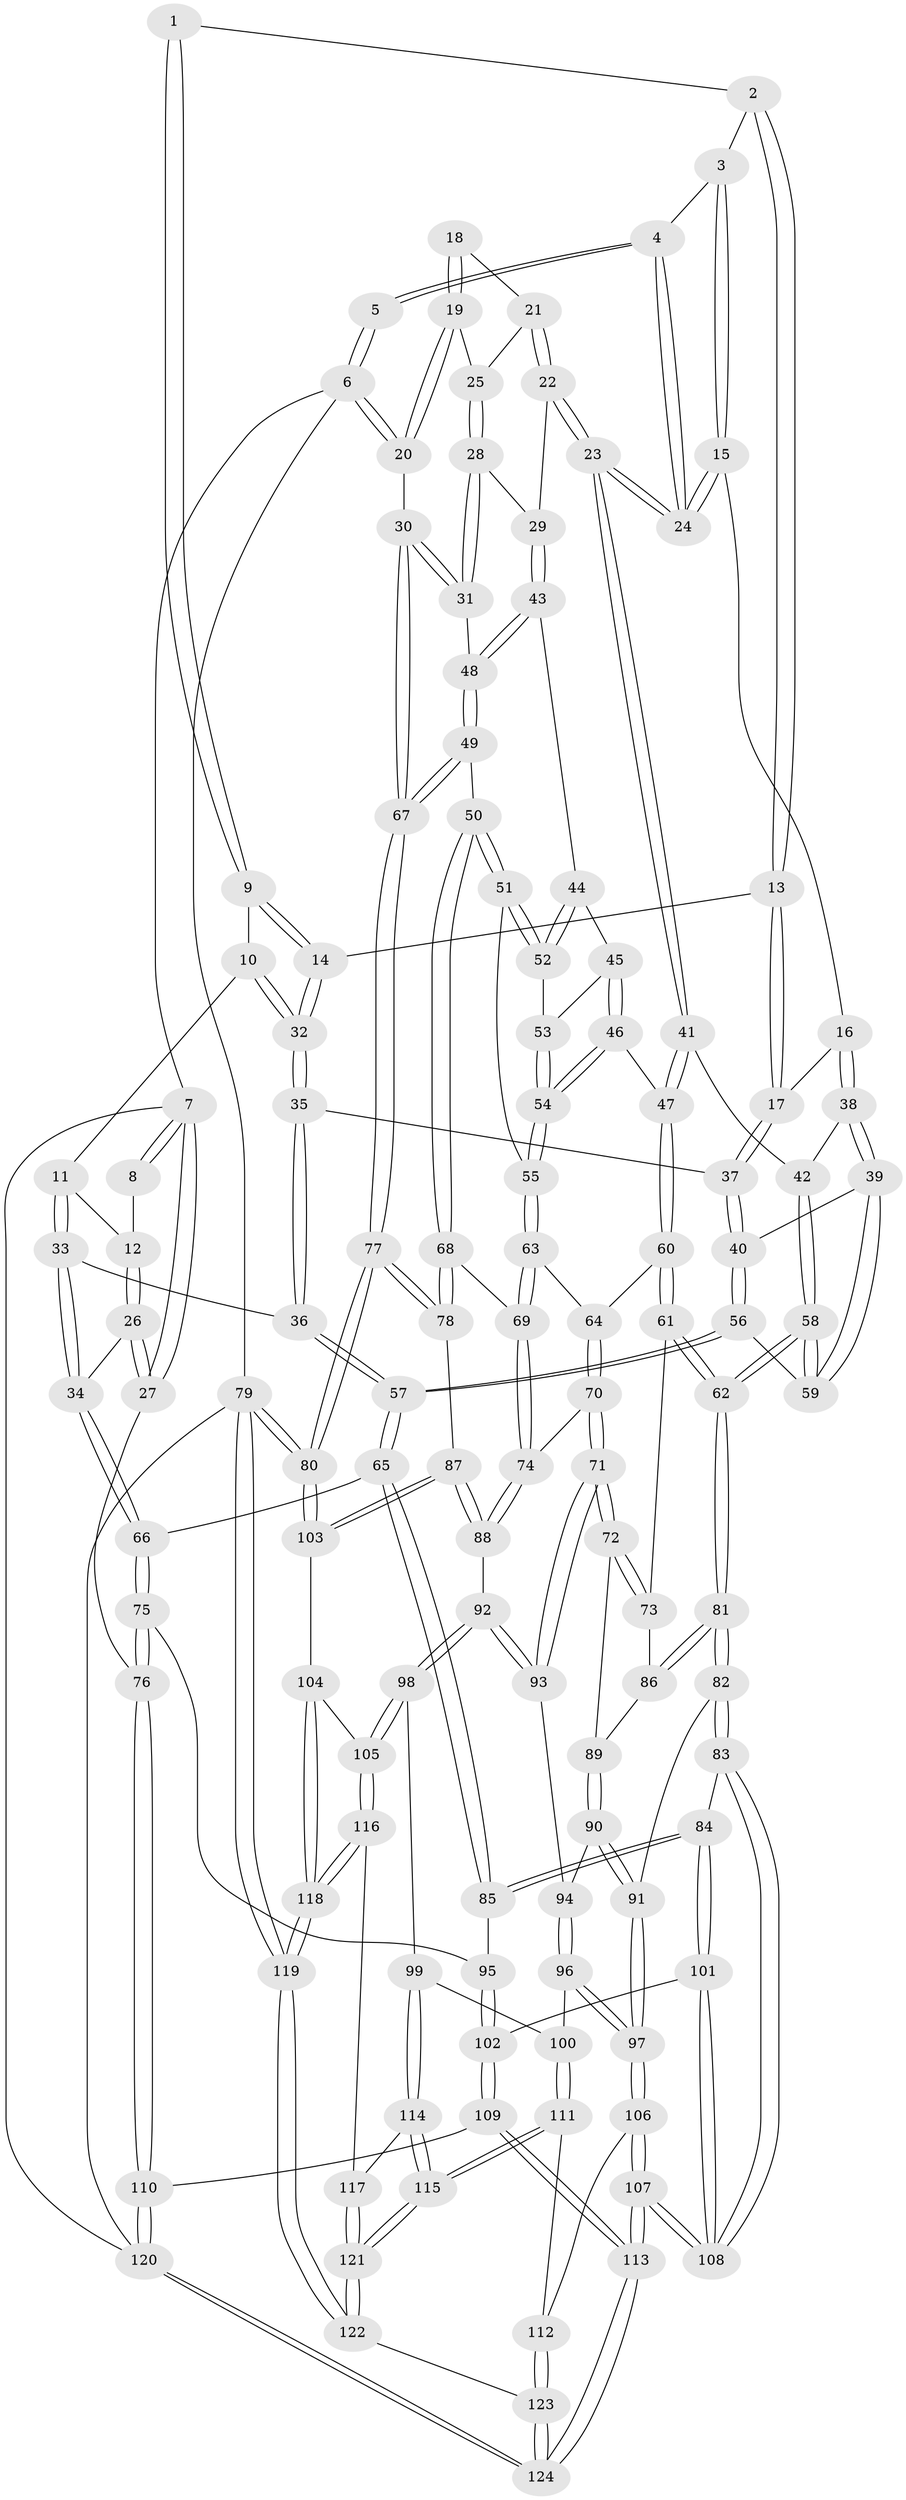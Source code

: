 // Generated by graph-tools (version 1.1) at 2025/27/03/15/25 16:27:57]
// undirected, 124 vertices, 307 edges
graph export_dot {
graph [start="1"]
  node [color=gray90,style=filled];
  1 [pos="+0.3596389488751128+0"];
  2 [pos="+0.37659705280769834+0"];
  3 [pos="+0.49695963334191773+0"];
  4 [pos="+0.5888525196528456+0"];
  5 [pos="+0.6550879907768349+0"];
  6 [pos="+1+0"];
  7 [pos="+0+0"];
  8 [pos="+0+0"];
  9 [pos="+0.2279620084431072+0.09391593003434717"];
  10 [pos="+0.19043676333224666+0.10090740990625917"];
  11 [pos="+0.18447751554088399+0.10106645961998581"];
  12 [pos="+0.104672516314546+0.06409711140235294"];
  13 [pos="+0.34693351157096963+0.15276732185701863"];
  14 [pos="+0.2791894833494829+0.13828128538441933"];
  15 [pos="+0.44184119112609893+0.1721515770091639"];
  16 [pos="+0.4211616150731511+0.18208490128157873"];
  17 [pos="+0.38065519312127355+0.17761378193682886"];
  18 [pos="+0.7268872681326383+0"];
  19 [pos="+0.8581889144639041+0.07595935770801579"];
  20 [pos="+1+0.015143922487407768"];
  21 [pos="+0.7286730276396683+0"];
  22 [pos="+0.7166563256330893+0.2126192074392619"];
  23 [pos="+0.6147150547381198+0.21695221690122207"];
  24 [pos="+0.5993193962616827+0.20140117975172853"];
  25 [pos="+0.8120295621400853+0.12476284190641478"];
  26 [pos="+0+0.2747147002893047"];
  27 [pos="+0+0.27285311286107694"];
  28 [pos="+0.7917011037488583+0.17198760167672808"];
  29 [pos="+0.7352019319352818+0.2194542961621126"];
  30 [pos="+1+0.1309647378097023"];
  31 [pos="+1+0.1449850300117572"];
  32 [pos="+0.2129359054515695+0.2798881144782341"];
  33 [pos="+0.0923960421071238+0.30453990837752537"];
  34 [pos="+0+0.2856178524922795"];
  35 [pos="+0.2056065427745756+0.3042864214241554"];
  36 [pos="+0.14454544149796922+0.3247267000813026"];
  37 [pos="+0.27732103062098257+0.313174455535241"];
  38 [pos="+0.4302461293925086+0.3305902152493157"];
  39 [pos="+0.3836103925610168+0.37215093825647344"];
  40 [pos="+0.3350816255811284+0.361892886953653"];
  41 [pos="+0.5724986144710514+0.3439843362152177"];
  42 [pos="+0.5661532613894303+0.3460469435174797"];
  43 [pos="+0.7533681768761712+0.24365007381364787"];
  44 [pos="+0.7531069189551525+0.24526839332602565"];
  45 [pos="+0.6955193046891271+0.3484230635884887"];
  46 [pos="+0.6083591263197052+0.3712935069412765"];
  47 [pos="+0.5869648349930482+0.3619518183945554"];
  48 [pos="+0.8732457185198125+0.3023445685005678"];
  49 [pos="+0.8581181299471674+0.4224173264866015"];
  50 [pos="+0.8457889090801907+0.4408408044524115"];
  51 [pos="+0.8120512079901295+0.43377728344582417"];
  52 [pos="+0.7496632296639213+0.3551533539442278"];
  53 [pos="+0.7111677180449436+0.3856677195393526"];
  54 [pos="+0.6890668310003983+0.4217287055713937"];
  55 [pos="+0.7052112402264215+0.4535176287302345"];
  56 [pos="+0.2535994543893397+0.5018166223862732"];
  57 [pos="+0.20041911708277857+0.5348086533744073"];
  58 [pos="+0.44809344099471843+0.5068976245218757"];
  59 [pos="+0.42375607834707324+0.4839081859718632"];
  60 [pos="+0.5909245507601958+0.47508549901324426"];
  61 [pos="+0.5827287974361833+0.48373343021069515"];
  62 [pos="+0.4484507813603066+0.5077422064062262"];
  63 [pos="+0.7020156533622393+0.46189505003051634"];
  64 [pos="+0.6378937567544719+0.4872757705790003"];
  65 [pos="+0.1992930002454728+0.538297003209438"];
  66 [pos="+0.05603079272719904+0.49988169298164936"];
  67 [pos="+1+0.40394285728092433"];
  68 [pos="+0.856098031518521+0.4950150442332062"];
  69 [pos="+0.720546613987882+0.5458058816198702"];
  70 [pos="+0.6453293411799266+0.590648520837501"];
  71 [pos="+0.6373963132513701+0.5994396052590948"];
  72 [pos="+0.6252418448142972+0.5940455957756483"];
  73 [pos="+0.5909847309078676+0.5540287237549256"];
  74 [pos="+0.720067823512593+0.5472408846415501"];
  75 [pos="+0+0.6606328195177764"];
  76 [pos="+0+0.6934609174679068"];
  77 [pos="+1+0.6614220193563678"];
  78 [pos="+0.9569957471840769+0.6635109017683588"];
  79 [pos="+1+1"];
  80 [pos="+1+1"];
  81 [pos="+0.44979964100908826+0.5377118436371185"];
  82 [pos="+0.3995492883204444+0.6672311239704534"];
  83 [pos="+0.3549335186236147+0.6756924174081859"];
  84 [pos="+0.2846963966510213+0.6498765377704957"];
  85 [pos="+0.20020670019809708+0.5540230770601099"];
  86 [pos="+0.46767880214803387+0.5436438796208691"];
  87 [pos="+0.9131844372735142+0.6869113894608015"];
  88 [pos="+0.8250066307553459+0.6742277894316936"];
  89 [pos="+0.5618144113969112+0.6056101468079582"];
  90 [pos="+0.5324597400249109+0.6438289522315698"];
  91 [pos="+0.42496281685532916+0.6847545412556838"];
  92 [pos="+0.7307749569554292+0.6940432394728948"];
  93 [pos="+0.6426128612564235+0.6302743456193062"];
  94 [pos="+0.6074315796155639+0.6718511719378764"];
  95 [pos="+0.06708902114196043+0.6577245156322435"];
  96 [pos="+0.5861596695124065+0.7259206876185713"];
  97 [pos="+0.4717021934667874+0.7384181375320851"];
  98 [pos="+0.6724149682575156+0.7846140971780862"];
  99 [pos="+0.6652280027323012+0.7879175440967734"];
  100 [pos="+0.6329558973229604+0.7744187073937371"];
  101 [pos="+0.17792703281455968+0.7680203647689795"];
  102 [pos="+0.14569841216515472+0.7736871865537869"];
  103 [pos="+0.8526775847102362+0.8161893344906339"];
  104 [pos="+0.8431033630425838+0.8281706866659149"];
  105 [pos="+0.781775566365366+0.8366638734197617"];
  106 [pos="+0.48874949709069+0.871897440110465"];
  107 [pos="+0.31806338843692517+0.975365569068339"];
  108 [pos="+0.3011079977475136+0.8758088785404633"];
  109 [pos="+0.11361933593178845+0.8248538929162869"];
  110 [pos="+0+0.8460414325830243"];
  111 [pos="+0.48984817187157564+0.8721595533679588"];
  112 [pos="+0.48881821376754164+0.8719203478672332"];
  113 [pos="+0.23992450129068957+1"];
  114 [pos="+0.662618122698369+0.8029353886324108"];
  115 [pos="+0.577224019769915+0.9164073461237977"];
  116 [pos="+0.7086246528397199+0.9151343278397742"];
  117 [pos="+0.7025544362797379+0.9168094902803474"];
  118 [pos="+0.8424976192434033+0.9681545657047336"];
  119 [pos="+0.9865625626584735+1"];
  120 [pos="+0+1"];
  121 [pos="+0.6344010845722606+0.9870746995392142"];
  122 [pos="+0.6514854272164026+1"];
  123 [pos="+0.555954581666942+1"];
  124 [pos="+0.21949460562203693+1"];
  1 -- 2;
  1 -- 9;
  1 -- 9;
  2 -- 3;
  2 -- 13;
  2 -- 13;
  3 -- 4;
  3 -- 15;
  3 -- 15;
  4 -- 5;
  4 -- 5;
  4 -- 24;
  4 -- 24;
  5 -- 6;
  5 -- 6;
  6 -- 7;
  6 -- 20;
  6 -- 20;
  6 -- 79;
  7 -- 8;
  7 -- 8;
  7 -- 27;
  7 -- 27;
  7 -- 120;
  8 -- 12;
  9 -- 10;
  9 -- 14;
  9 -- 14;
  10 -- 11;
  10 -- 32;
  10 -- 32;
  11 -- 12;
  11 -- 33;
  11 -- 33;
  12 -- 26;
  12 -- 26;
  13 -- 14;
  13 -- 17;
  13 -- 17;
  14 -- 32;
  14 -- 32;
  15 -- 16;
  15 -- 24;
  15 -- 24;
  16 -- 17;
  16 -- 38;
  16 -- 38;
  17 -- 37;
  17 -- 37;
  18 -- 19;
  18 -- 19;
  18 -- 21;
  19 -- 20;
  19 -- 20;
  19 -- 25;
  20 -- 30;
  21 -- 22;
  21 -- 22;
  21 -- 25;
  22 -- 23;
  22 -- 23;
  22 -- 29;
  23 -- 24;
  23 -- 24;
  23 -- 41;
  23 -- 41;
  25 -- 28;
  25 -- 28;
  26 -- 27;
  26 -- 27;
  26 -- 34;
  27 -- 76;
  28 -- 29;
  28 -- 31;
  28 -- 31;
  29 -- 43;
  29 -- 43;
  30 -- 31;
  30 -- 31;
  30 -- 67;
  30 -- 67;
  31 -- 48;
  32 -- 35;
  32 -- 35;
  33 -- 34;
  33 -- 34;
  33 -- 36;
  34 -- 66;
  34 -- 66;
  35 -- 36;
  35 -- 36;
  35 -- 37;
  36 -- 57;
  36 -- 57;
  37 -- 40;
  37 -- 40;
  38 -- 39;
  38 -- 39;
  38 -- 42;
  39 -- 40;
  39 -- 59;
  39 -- 59;
  40 -- 56;
  40 -- 56;
  41 -- 42;
  41 -- 47;
  41 -- 47;
  42 -- 58;
  42 -- 58;
  43 -- 44;
  43 -- 48;
  43 -- 48;
  44 -- 45;
  44 -- 52;
  44 -- 52;
  45 -- 46;
  45 -- 46;
  45 -- 53;
  46 -- 47;
  46 -- 54;
  46 -- 54;
  47 -- 60;
  47 -- 60;
  48 -- 49;
  48 -- 49;
  49 -- 50;
  49 -- 67;
  49 -- 67;
  50 -- 51;
  50 -- 51;
  50 -- 68;
  50 -- 68;
  51 -- 52;
  51 -- 52;
  51 -- 55;
  52 -- 53;
  53 -- 54;
  53 -- 54;
  54 -- 55;
  54 -- 55;
  55 -- 63;
  55 -- 63;
  56 -- 57;
  56 -- 57;
  56 -- 59;
  57 -- 65;
  57 -- 65;
  58 -- 59;
  58 -- 59;
  58 -- 62;
  58 -- 62;
  60 -- 61;
  60 -- 61;
  60 -- 64;
  61 -- 62;
  61 -- 62;
  61 -- 73;
  62 -- 81;
  62 -- 81;
  63 -- 64;
  63 -- 69;
  63 -- 69;
  64 -- 70;
  64 -- 70;
  65 -- 66;
  65 -- 85;
  65 -- 85;
  66 -- 75;
  66 -- 75;
  67 -- 77;
  67 -- 77;
  68 -- 69;
  68 -- 78;
  68 -- 78;
  69 -- 74;
  69 -- 74;
  70 -- 71;
  70 -- 71;
  70 -- 74;
  71 -- 72;
  71 -- 72;
  71 -- 93;
  71 -- 93;
  72 -- 73;
  72 -- 73;
  72 -- 89;
  73 -- 86;
  74 -- 88;
  74 -- 88;
  75 -- 76;
  75 -- 76;
  75 -- 95;
  76 -- 110;
  76 -- 110;
  77 -- 78;
  77 -- 78;
  77 -- 80;
  77 -- 80;
  78 -- 87;
  79 -- 80;
  79 -- 80;
  79 -- 119;
  79 -- 119;
  79 -- 120;
  80 -- 103;
  80 -- 103;
  81 -- 82;
  81 -- 82;
  81 -- 86;
  81 -- 86;
  82 -- 83;
  82 -- 83;
  82 -- 91;
  83 -- 84;
  83 -- 108;
  83 -- 108;
  84 -- 85;
  84 -- 85;
  84 -- 101;
  84 -- 101;
  85 -- 95;
  86 -- 89;
  87 -- 88;
  87 -- 88;
  87 -- 103;
  87 -- 103;
  88 -- 92;
  89 -- 90;
  89 -- 90;
  90 -- 91;
  90 -- 91;
  90 -- 94;
  91 -- 97;
  91 -- 97;
  92 -- 93;
  92 -- 93;
  92 -- 98;
  92 -- 98;
  93 -- 94;
  94 -- 96;
  94 -- 96;
  95 -- 102;
  95 -- 102;
  96 -- 97;
  96 -- 97;
  96 -- 100;
  97 -- 106;
  97 -- 106;
  98 -- 99;
  98 -- 105;
  98 -- 105;
  99 -- 100;
  99 -- 114;
  99 -- 114;
  100 -- 111;
  100 -- 111;
  101 -- 102;
  101 -- 108;
  101 -- 108;
  102 -- 109;
  102 -- 109;
  103 -- 104;
  104 -- 105;
  104 -- 118;
  104 -- 118;
  105 -- 116;
  105 -- 116;
  106 -- 107;
  106 -- 107;
  106 -- 112;
  107 -- 108;
  107 -- 108;
  107 -- 113;
  107 -- 113;
  109 -- 110;
  109 -- 113;
  109 -- 113;
  110 -- 120;
  110 -- 120;
  111 -- 112;
  111 -- 115;
  111 -- 115;
  112 -- 123;
  112 -- 123;
  113 -- 124;
  113 -- 124;
  114 -- 115;
  114 -- 115;
  114 -- 117;
  115 -- 121;
  115 -- 121;
  116 -- 117;
  116 -- 118;
  116 -- 118;
  117 -- 121;
  117 -- 121;
  118 -- 119;
  118 -- 119;
  119 -- 122;
  119 -- 122;
  120 -- 124;
  120 -- 124;
  121 -- 122;
  121 -- 122;
  122 -- 123;
  123 -- 124;
  123 -- 124;
}
